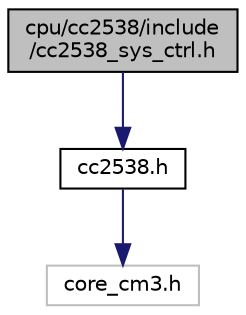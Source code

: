 digraph "cpu/cc2538/include/cc2538_sys_ctrl.h"
{
 // LATEX_PDF_SIZE
  edge [fontname="Helvetica",fontsize="10",labelfontname="Helvetica",labelfontsize="10"];
  node [fontname="Helvetica",fontsize="10",shape=record];
  Node1 [label="cpu/cc2538/include\l/cc2538_sys_ctrl.h",height=0.2,width=0.4,color="black", fillcolor="grey75", style="filled", fontcolor="black",tooltip="CC2538 System Control interface."];
  Node1 -> Node2 [color="midnightblue",fontsize="10",style="solid",fontname="Helvetica"];
  Node2 [label="cc2538.h",height=0.2,width=0.4,color="black", fillcolor="white", style="filled",URL="$cc2538_8h.html",tooltip="CC2538 MCU interrupt and register definitions."];
  Node2 -> Node3 [color="midnightblue",fontsize="10",style="solid",fontname="Helvetica"];
  Node3 [label="core_cm3.h",height=0.2,width=0.4,color="grey75", fillcolor="white", style="filled",tooltip=" "];
}
